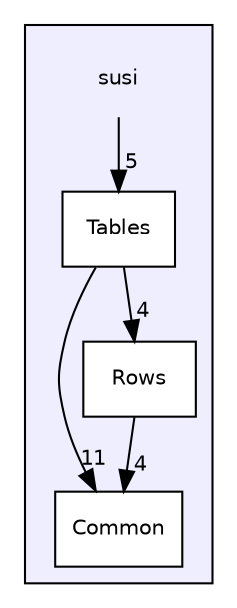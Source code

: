 digraph "susi" {
  compound=true
  node [ fontsize="10", fontname="Helvetica"];
  edge [ labelfontsize="10", labelfontname="Helvetica"];
  subgraph clusterdir_efd3ab613c6bee2fac806798c29174b9 {
    graph [ bgcolor="#eeeeff", pencolor="black", label="" URL="dir_efd3ab613c6bee2fac806798c29174b9.html"];
    dir_efd3ab613c6bee2fac806798c29174b9 [shape=plaintext label="susi"];
    dir_13750cb2ddefcaf49f8e8475bf1912ba [shape=box label="Common" color="black" fillcolor="white" style="filled" URL="dir_13750cb2ddefcaf49f8e8475bf1912ba.html"];
    dir_db20f4bd0b5ff45b26c41149fc81f9c6 [shape=box label="Rows" color="black" fillcolor="white" style="filled" URL="dir_db20f4bd0b5ff45b26c41149fc81f9c6.html"];
    dir_d0eecc5c1be772fc593a7a7a8d3276d4 [shape=box label="Tables" color="black" fillcolor="white" style="filled" URL="dir_d0eecc5c1be772fc593a7a7a8d3276d4.html"];
  }
  dir_db20f4bd0b5ff45b26c41149fc81f9c6->dir_13750cb2ddefcaf49f8e8475bf1912ba [headlabel="4", labeldistance=1.5 headhref="dir_000003_000002.html"];
  dir_efd3ab613c6bee2fac806798c29174b9->dir_d0eecc5c1be772fc593a7a7a8d3276d4 [headlabel="5", labeldistance=1.5 headhref="dir_000001_000004.html"];
  dir_d0eecc5c1be772fc593a7a7a8d3276d4->dir_db20f4bd0b5ff45b26c41149fc81f9c6 [headlabel="4", labeldistance=1.5 headhref="dir_000004_000003.html"];
  dir_d0eecc5c1be772fc593a7a7a8d3276d4->dir_13750cb2ddefcaf49f8e8475bf1912ba [headlabel="11", labeldistance=1.5 headhref="dir_000004_000002.html"];
}
